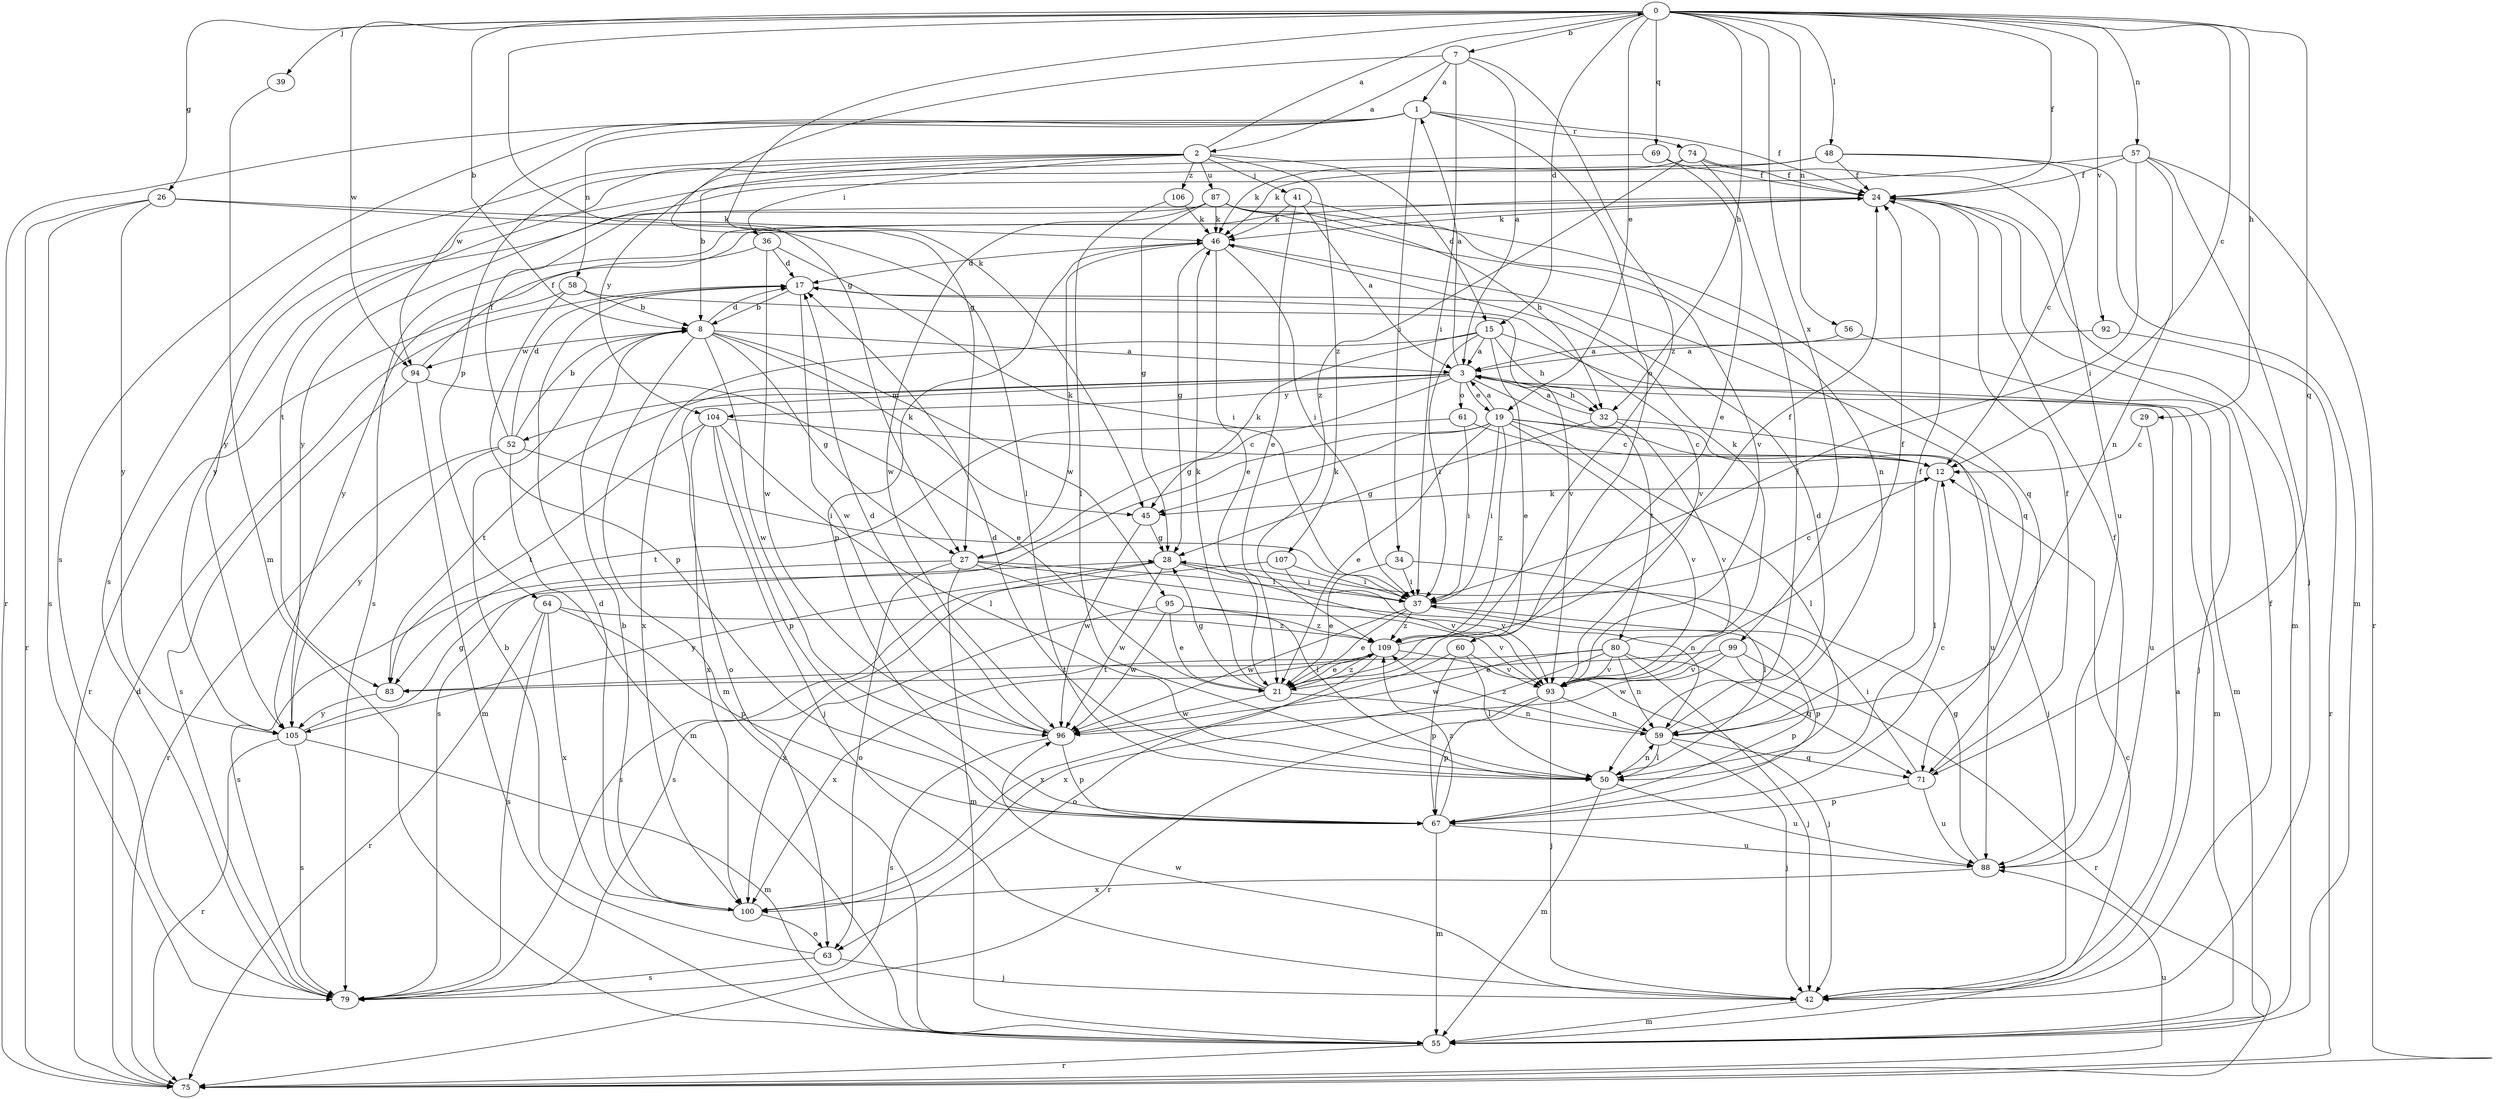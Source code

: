 strict digraph  {
0;
1;
2;
3;
7;
8;
12;
15;
17;
19;
21;
24;
26;
27;
28;
29;
32;
34;
36;
37;
39;
41;
42;
45;
46;
48;
50;
52;
55;
56;
57;
58;
59;
60;
61;
63;
64;
67;
69;
71;
74;
75;
79;
80;
83;
87;
88;
92;
93;
94;
95;
96;
99;
100;
104;
105;
106;
107;
109;
0 -> 7  [label=b];
0 -> 8  [label=b];
0 -> 12  [label=c];
0 -> 15  [label=d];
0 -> 19  [label=e];
0 -> 24  [label=f];
0 -> 26  [label=g];
0 -> 27  [label=g];
0 -> 29  [label=h];
0 -> 32  [label=h];
0 -> 39  [label=j];
0 -> 45  [label=k];
0 -> 48  [label=l];
0 -> 56  [label=n];
0 -> 57  [label=n];
0 -> 69  [label=q];
0 -> 71  [label=q];
0 -> 92  [label=v];
0 -> 94  [label=w];
0 -> 99  [label=x];
1 -> 24  [label=f];
1 -> 34  [label=i];
1 -> 58  [label=n];
1 -> 60  [label=o];
1 -> 74  [label=r];
1 -> 75  [label=r];
1 -> 79  [label=s];
1 -> 94  [label=w];
2 -> 0  [label=a];
2 -> 8  [label=b];
2 -> 15  [label=d];
2 -> 36  [label=i];
2 -> 41  [label=j];
2 -> 64  [label=p];
2 -> 79  [label=s];
2 -> 87  [label=u];
2 -> 104  [label=y];
2 -> 106  [label=z];
2 -> 107  [label=z];
3 -> 1  [label=a];
3 -> 19  [label=e];
3 -> 27  [label=g];
3 -> 32  [label=h];
3 -> 52  [label=m];
3 -> 55  [label=m];
3 -> 61  [label=o];
3 -> 63  [label=o];
3 -> 80  [label=t];
3 -> 83  [label=t];
3 -> 104  [label=y];
7 -> 1  [label=a];
7 -> 2  [label=a];
7 -> 3  [label=a];
7 -> 27  [label=g];
7 -> 37  [label=i];
7 -> 109  [label=z];
8 -> 3  [label=a];
8 -> 17  [label=d];
8 -> 27  [label=g];
8 -> 45  [label=k];
8 -> 55  [label=m];
8 -> 94  [label=w];
8 -> 95  [label=w];
8 -> 96  [label=w];
12 -> 45  [label=k];
12 -> 50  [label=l];
15 -> 3  [label=a];
15 -> 21  [label=e];
15 -> 32  [label=h];
15 -> 37  [label=i];
15 -> 45  [label=k];
15 -> 55  [label=m];
15 -> 100  [label=x];
17 -> 8  [label=b];
17 -> 93  [label=v];
17 -> 96  [label=w];
19 -> 3  [label=a];
19 -> 12  [label=c];
19 -> 21  [label=e];
19 -> 37  [label=i];
19 -> 42  [label=j];
19 -> 45  [label=k];
19 -> 50  [label=l];
19 -> 79  [label=s];
19 -> 93  [label=v];
19 -> 109  [label=z];
21 -> 28  [label=g];
21 -> 46  [label=k];
21 -> 59  [label=n];
21 -> 96  [label=w];
21 -> 109  [label=z];
24 -> 46  [label=k];
24 -> 55  [label=m];
24 -> 79  [label=s];
26 -> 46  [label=k];
26 -> 50  [label=l];
26 -> 75  [label=r];
26 -> 79  [label=s];
26 -> 105  [label=y];
27 -> 37  [label=i];
27 -> 46  [label=k];
27 -> 50  [label=l];
27 -> 55  [label=m];
27 -> 59  [label=n];
27 -> 63  [label=o];
27 -> 79  [label=s];
28 -> 37  [label=i];
28 -> 79  [label=s];
28 -> 93  [label=v];
28 -> 96  [label=w];
28 -> 105  [label=y];
29 -> 12  [label=c];
29 -> 88  [label=u];
32 -> 3  [label=a];
32 -> 28  [label=g];
32 -> 88  [label=u];
32 -> 93  [label=v];
34 -> 21  [label=e];
34 -> 37  [label=i];
34 -> 50  [label=l];
36 -> 17  [label=d];
36 -> 37  [label=i];
36 -> 96  [label=w];
36 -> 105  [label=y];
37 -> 12  [label=c];
37 -> 21  [label=e];
37 -> 67  [label=p];
37 -> 96  [label=w];
37 -> 109  [label=z];
39 -> 55  [label=m];
41 -> 3  [label=a];
41 -> 21  [label=e];
41 -> 46  [label=k];
41 -> 71  [label=q];
42 -> 3  [label=a];
42 -> 24  [label=f];
42 -> 55  [label=m];
42 -> 96  [label=w];
45 -> 28  [label=g];
45 -> 96  [label=w];
46 -> 17  [label=d];
46 -> 21  [label=e];
46 -> 28  [label=g];
46 -> 37  [label=i];
46 -> 67  [label=p];
46 -> 71  [label=q];
48 -> 12  [label=c];
48 -> 24  [label=f];
48 -> 46  [label=k];
48 -> 55  [label=m];
48 -> 83  [label=t];
50 -> 17  [label=d];
50 -> 55  [label=m];
50 -> 59  [label=n];
50 -> 88  [label=u];
52 -> 8  [label=b];
52 -> 17  [label=d];
52 -> 24  [label=f];
52 -> 37  [label=i];
52 -> 55  [label=m];
52 -> 75  [label=r];
52 -> 105  [label=y];
55 -> 12  [label=c];
55 -> 75  [label=r];
56 -> 3  [label=a];
56 -> 42  [label=j];
57 -> 24  [label=f];
57 -> 37  [label=i];
57 -> 42  [label=j];
57 -> 59  [label=n];
57 -> 75  [label=r];
57 -> 105  [label=y];
58 -> 8  [label=b];
58 -> 67  [label=p];
58 -> 75  [label=r];
58 -> 93  [label=v];
59 -> 17  [label=d];
59 -> 24  [label=f];
59 -> 42  [label=j];
59 -> 50  [label=l];
59 -> 71  [label=q];
59 -> 109  [label=z];
60 -> 50  [label=l];
60 -> 67  [label=p];
60 -> 93  [label=v];
60 -> 100  [label=x];
61 -> 12  [label=c];
61 -> 37  [label=i];
61 -> 83  [label=t];
63 -> 8  [label=b];
63 -> 42  [label=j];
63 -> 79  [label=s];
64 -> 67  [label=p];
64 -> 75  [label=r];
64 -> 79  [label=s];
64 -> 100  [label=x];
64 -> 109  [label=z];
67 -> 12  [label=c];
67 -> 55  [label=m];
67 -> 88  [label=u];
67 -> 109  [label=z];
69 -> 21  [label=e];
69 -> 24  [label=f];
69 -> 105  [label=y];
71 -> 24  [label=f];
71 -> 37  [label=i];
71 -> 67  [label=p];
71 -> 88  [label=u];
74 -> 24  [label=f];
74 -> 46  [label=k];
74 -> 50  [label=l];
74 -> 88  [label=u];
74 -> 109  [label=z];
75 -> 17  [label=d];
75 -> 88  [label=u];
80 -> 42  [label=j];
80 -> 46  [label=k];
80 -> 59  [label=n];
80 -> 71  [label=q];
80 -> 83  [label=t];
80 -> 93  [label=v];
80 -> 96  [label=w];
80 -> 100  [label=x];
83 -> 105  [label=y];
87 -> 28  [label=g];
87 -> 32  [label=h];
87 -> 46  [label=k];
87 -> 59  [label=n];
87 -> 93  [label=v];
87 -> 96  [label=w];
87 -> 105  [label=y];
88 -> 24  [label=f];
88 -> 28  [label=g];
88 -> 100  [label=x];
92 -> 3  [label=a];
92 -> 75  [label=r];
93 -> 24  [label=f];
93 -> 42  [label=j];
93 -> 59  [label=n];
93 -> 67  [label=p];
93 -> 75  [label=r];
94 -> 21  [label=e];
94 -> 24  [label=f];
94 -> 55  [label=m];
94 -> 79  [label=s];
95 -> 21  [label=e];
95 -> 93  [label=v];
95 -> 96  [label=w];
95 -> 100  [label=x];
95 -> 109  [label=z];
96 -> 17  [label=d];
96 -> 67  [label=p];
96 -> 79  [label=s];
99 -> 21  [label=e];
99 -> 67  [label=p];
99 -> 75  [label=r];
99 -> 93  [label=v];
99 -> 96  [label=w];
100 -> 8  [label=b];
100 -> 17  [label=d];
100 -> 63  [label=o];
104 -> 12  [label=c];
104 -> 42  [label=j];
104 -> 50  [label=l];
104 -> 67  [label=p];
104 -> 83  [label=t];
104 -> 100  [label=x];
105 -> 28  [label=g];
105 -> 55  [label=m];
105 -> 75  [label=r];
105 -> 79  [label=s];
106 -> 46  [label=k];
106 -> 50  [label=l];
107 -> 37  [label=i];
107 -> 79  [label=s];
107 -> 93  [label=v];
109 -> 21  [label=e];
109 -> 24  [label=f];
109 -> 42  [label=j];
109 -> 63  [label=o];
109 -> 83  [label=t];
109 -> 100  [label=x];
}
